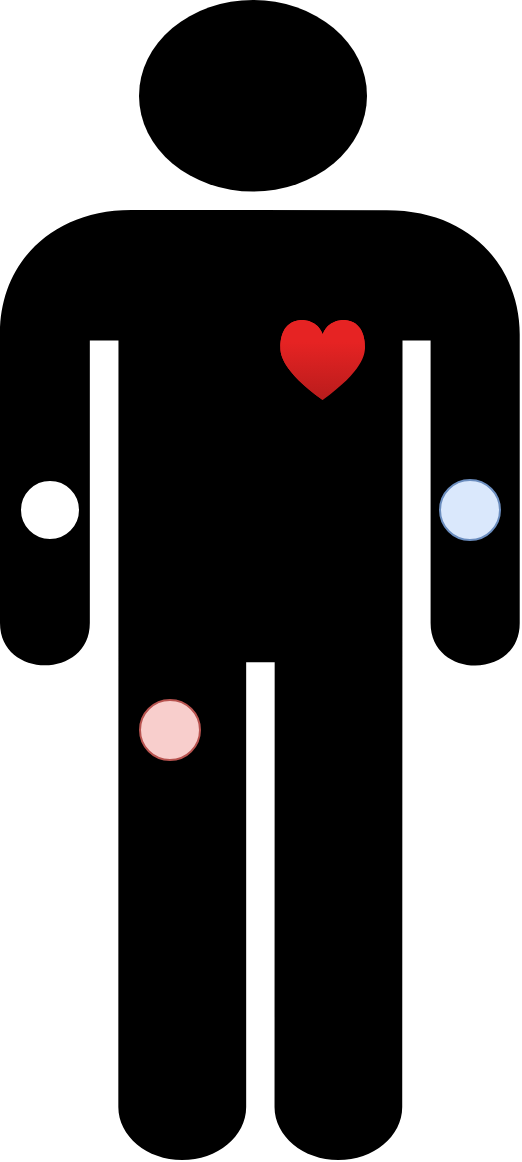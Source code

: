 <mxfile version="20.0.3"><diagram id="CRxmIB7kUF0slxMSyauR" name="Page-1"><mxGraphModel dx="1422" dy="670" grid="1" gridSize="10" guides="1" tooltips="1" connect="1" arrows="1" fold="1" page="1" pageScale="1" pageWidth="850" pageHeight="1100" math="0" shadow="0"><root><mxCell id="0"/><mxCell id="1" parent="0"/><mxCell id="nImXThspOhqN8ybAUmn2-4" value="" style="shape=mxgraph.signs.people.man_1;html=1;pointerEvents=1;fillColor=#000000;strokeColor=none;verticalLabelPosition=bottom;verticalAlign=top;align=center;" vertex="1" parent="1"><mxGeometry x="300" y="60" width="260" height="580" as="geometry"/></mxCell><mxCell id="nImXThspOhqN8ybAUmn2-5" value="" style="ellipse;whiteSpace=wrap;html=1;aspect=fixed;fillColor=#f8cecc;strokeColor=#b85450;" vertex="1" parent="1"><mxGeometry x="370" y="410" width="30" height="30" as="geometry"/></mxCell><mxCell id="nImXThspOhqN8ybAUmn2-7" value="" style="ellipse;whiteSpace=wrap;html=1;aspect=fixed;fillColor=#dae8fc;strokeColor=#6c8ebf;" vertex="1" parent="1"><mxGeometry x="520" y="300" width="30" height="30" as="geometry"/></mxCell><mxCell id="nImXThspOhqN8ybAUmn2-9" value="" style="ellipse;whiteSpace=wrap;html=1;aspect=fixed;" vertex="1" parent="1"><mxGeometry x="310" y="300" width="30" height="30" as="geometry"/></mxCell><mxCell id="nImXThspOhqN8ybAUmn2-10" value="" style="aspect=fixed;html=1;points=[];align=center;image;fontSize=12;image=img/lib/azure2/general/Heart.svg;" vertex="1" parent="1"><mxGeometry x="440" y="220" width="42.67" height="40" as="geometry"/></mxCell></root></mxGraphModel></diagram></mxfile>